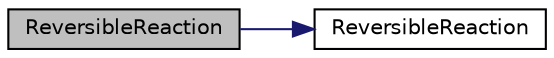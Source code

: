 digraph "ReversibleReaction"
{
  bgcolor="transparent";
  edge [fontname="Helvetica",fontsize="10",labelfontname="Helvetica",labelfontsize="10"];
  node [fontname="Helvetica",fontsize="10",shape=record];
  rankdir="LR";
  Node5 [label="ReversibleReaction",height=0.2,width=0.4,color="black", fillcolor="grey75", style="filled", fontcolor="black"];
  Node5 -> Node6 [color="midnightblue",fontsize="10",style="solid",fontname="Helvetica"];
  Node6 [label="ReversibleReaction",height=0.2,width=0.4,color="black",URL="$a31693.html#a5006947ab2f032fd40ae1c060a907d13",tooltip="Construct from components. "];
}
